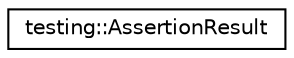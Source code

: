 digraph G
{
  edge [fontname="Helvetica",fontsize="10",labelfontname="Helvetica",labelfontsize="10"];
  node [fontname="Helvetica",fontsize="10",shape=record];
  rankdir="LR";
  Node1 [label="testing::AssertionResult",height=0.2,width=0.4,color="black", fillcolor="white", style="filled",URL="$classtesting_1_1AssertionResult.html"];
}
